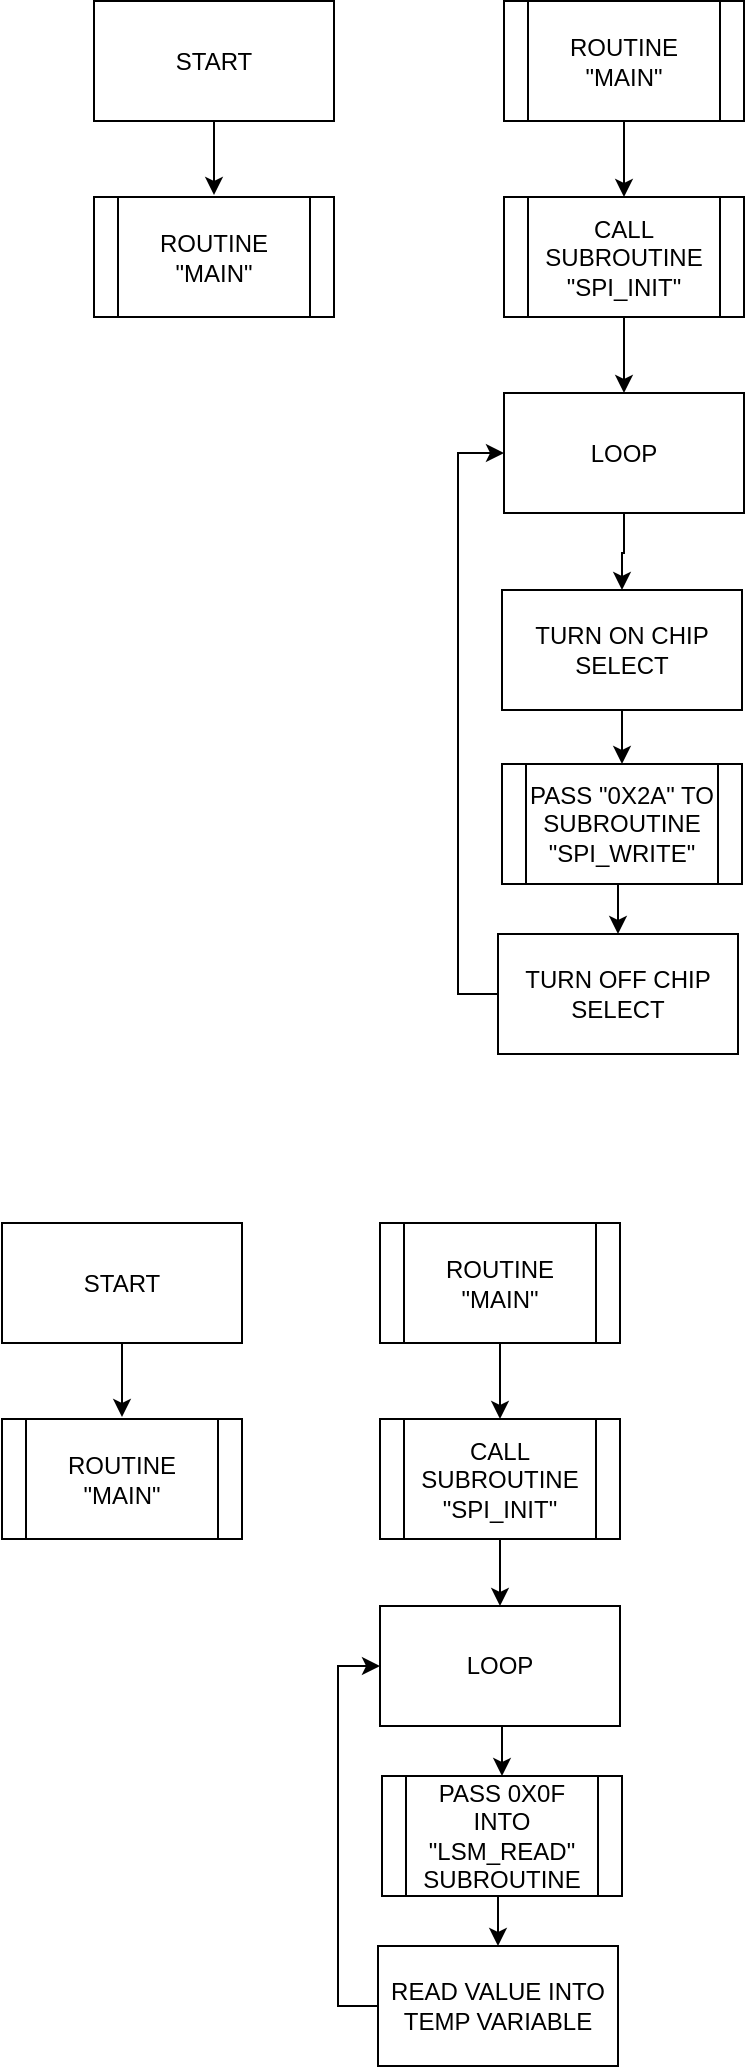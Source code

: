 <mxfile version="21.6.2" type="device">
  <diagram name="Page-1" id="qsa8lmpZ-Dn-6WaB0Kn6">
    <mxGraphModel dx="1118" dy="636" grid="0" gridSize="10" guides="0" tooltips="1" connect="1" arrows="1" fold="1" page="0" pageScale="1" pageWidth="850" pageHeight="1100" math="0" shadow="0">
      <root>
        <mxCell id="0" />
        <mxCell id="1" parent="0" />
        <mxCell id="aVugkzaTR4xHI4REmSyq-4" style="edgeStyle=orthogonalEdgeStyle;rounded=0;orthogonalLoop=1;jettySize=auto;html=1;exitX=0.5;exitY=1;exitDx=0;exitDy=0;entryX=0.5;entryY=0;entryDx=0;entryDy=0;" parent="1" source="aVugkzaTR4xHI4REmSyq-2" edge="1">
          <mxGeometry relative="1" as="geometry">
            <mxPoint x="550" y="236.5" as="targetPoint" />
          </mxGeometry>
        </mxCell>
        <mxCell id="aVugkzaTR4xHI4REmSyq-2" value="START" style="rounded=0;whiteSpace=wrap;html=1;" parent="1" vertex="1">
          <mxGeometry x="490" y="139.5" width="120" height="60" as="geometry" />
        </mxCell>
        <mxCell id="aVugkzaTR4xHI4REmSyq-5" value="ROUTINE &quot;MAIN&quot;" style="shape=process;whiteSpace=wrap;html=1;backgroundOutline=1;" parent="1" vertex="1">
          <mxGeometry x="490" y="237.5" width="120" height="60" as="geometry" />
        </mxCell>
        <mxCell id="aVugkzaTR4xHI4REmSyq-9" style="edgeStyle=orthogonalEdgeStyle;rounded=0;orthogonalLoop=1;jettySize=auto;html=1;exitX=0.5;exitY=1;exitDx=0;exitDy=0;entryX=0.5;entryY=0;entryDx=0;entryDy=0;" parent="1" source="aVugkzaTR4xHI4REmSyq-7" edge="1">
          <mxGeometry relative="1" as="geometry">
            <mxPoint x="755" y="237.5" as="targetPoint" />
          </mxGeometry>
        </mxCell>
        <mxCell id="aVugkzaTR4xHI4REmSyq-7" value="ROUTINE &quot;MAIN&quot;" style="shape=process;whiteSpace=wrap;html=1;backgroundOutline=1;" parent="1" vertex="1">
          <mxGeometry x="695" y="139.5" width="120" height="60" as="geometry" />
        </mxCell>
        <mxCell id="aVugkzaTR4xHI4REmSyq-12" style="edgeStyle=orthogonalEdgeStyle;rounded=0;orthogonalLoop=1;jettySize=auto;html=1;exitX=0.5;exitY=1;exitDx=0;exitDy=0;entryX=0.5;entryY=0;entryDx=0;entryDy=0;" parent="1" source="aVugkzaTR4xHI4REmSyq-10" target="aVugkzaTR4xHI4REmSyq-11" edge="1">
          <mxGeometry relative="1" as="geometry" />
        </mxCell>
        <mxCell id="aVugkzaTR4xHI4REmSyq-10" value="CALL SUBROUTINE &quot;SPI_INIT&quot;" style="shape=process;whiteSpace=wrap;html=1;backgroundOutline=1;" parent="1" vertex="1">
          <mxGeometry x="695" y="237.5" width="120" height="60" as="geometry" />
        </mxCell>
        <mxCell id="aVugkzaTR4xHI4REmSyq-43" value="" style="edgeStyle=orthogonalEdgeStyle;rounded=0;orthogonalLoop=1;jettySize=auto;html=1;" parent="1" source="aVugkzaTR4xHI4REmSyq-11" target="aVugkzaTR4xHI4REmSyq-42" edge="1">
          <mxGeometry relative="1" as="geometry" />
        </mxCell>
        <mxCell id="aVugkzaTR4xHI4REmSyq-11" value="LOOP" style="rounded=0;whiteSpace=wrap;html=1;" parent="1" vertex="1">
          <mxGeometry x="695" y="335.5" width="120" height="60" as="geometry" />
        </mxCell>
        <mxCell id="aVugkzaTR4xHI4REmSyq-48" style="edgeStyle=orthogonalEdgeStyle;rounded=0;orthogonalLoop=1;jettySize=auto;html=1;exitX=0.5;exitY=1;exitDx=0;exitDy=0;entryX=0.5;entryY=0;entryDx=0;entryDy=0;" parent="1" source="aVugkzaTR4xHI4REmSyq-13" target="aVugkzaTR4xHI4REmSyq-44" edge="1">
          <mxGeometry relative="1" as="geometry" />
        </mxCell>
        <mxCell id="aVugkzaTR4xHI4REmSyq-13" value="PASS &quot;0X2A&quot; TO SUBROUTINE &quot;SPI_WRITE&quot;" style="shape=process;whiteSpace=wrap;html=1;backgroundOutline=1;" parent="1" vertex="1">
          <mxGeometry x="694" y="521" width="120" height="60" as="geometry" />
        </mxCell>
        <mxCell id="aVugkzaTR4xHI4REmSyq-47" style="edgeStyle=orthogonalEdgeStyle;rounded=0;orthogonalLoop=1;jettySize=auto;html=1;exitX=0.5;exitY=1;exitDx=0;exitDy=0;entryX=0.5;entryY=0;entryDx=0;entryDy=0;" parent="1" source="aVugkzaTR4xHI4REmSyq-42" target="aVugkzaTR4xHI4REmSyq-13" edge="1">
          <mxGeometry relative="1" as="geometry" />
        </mxCell>
        <mxCell id="aVugkzaTR4xHI4REmSyq-42" value="TURN ON CHIP SELECT" style="rounded=0;whiteSpace=wrap;html=1;" parent="1" vertex="1">
          <mxGeometry x="694" y="434" width="120" height="60" as="geometry" />
        </mxCell>
        <mxCell id="aVugkzaTR4xHI4REmSyq-49" style="edgeStyle=orthogonalEdgeStyle;rounded=0;orthogonalLoop=1;jettySize=auto;html=1;exitX=0;exitY=0.5;exitDx=0;exitDy=0;entryX=0;entryY=0.5;entryDx=0;entryDy=0;" parent="1" source="aVugkzaTR4xHI4REmSyq-44" target="aVugkzaTR4xHI4REmSyq-11" edge="1">
          <mxGeometry relative="1" as="geometry" />
        </mxCell>
        <mxCell id="aVugkzaTR4xHI4REmSyq-44" value="TURN OFF CHIP SELECT" style="rounded=0;whiteSpace=wrap;html=1;" parent="1" vertex="1">
          <mxGeometry x="692" y="606" width="120" height="60" as="geometry" />
        </mxCell>
        <mxCell id="aVugkzaTR4xHI4REmSyq-53" style="edgeStyle=orthogonalEdgeStyle;rounded=0;orthogonalLoop=1;jettySize=auto;html=1;exitX=0.5;exitY=1;exitDx=0;exitDy=0;entryX=0.5;entryY=0;entryDx=0;entryDy=0;" parent="1" source="aVugkzaTR4xHI4REmSyq-54" edge="1">
          <mxGeometry relative="1" as="geometry">
            <mxPoint x="504" y="847.5" as="targetPoint" />
          </mxGeometry>
        </mxCell>
        <mxCell id="aVugkzaTR4xHI4REmSyq-54" value="START" style="rounded=0;whiteSpace=wrap;html=1;" parent="1" vertex="1">
          <mxGeometry x="444" y="750.5" width="120" height="60" as="geometry" />
        </mxCell>
        <mxCell id="aVugkzaTR4xHI4REmSyq-55" value="ROUTINE &quot;MAIN&quot;" style="shape=process;whiteSpace=wrap;html=1;backgroundOutline=1;" parent="1" vertex="1">
          <mxGeometry x="444" y="848.5" width="120" height="60" as="geometry" />
        </mxCell>
        <mxCell id="aVugkzaTR4xHI4REmSyq-56" style="edgeStyle=orthogonalEdgeStyle;rounded=0;orthogonalLoop=1;jettySize=auto;html=1;exitX=0.5;exitY=1;exitDx=0;exitDy=0;entryX=0.5;entryY=0;entryDx=0;entryDy=0;" parent="1" source="aVugkzaTR4xHI4REmSyq-57" edge="1">
          <mxGeometry relative="1" as="geometry">
            <mxPoint x="693" y="848.5" as="targetPoint" />
          </mxGeometry>
        </mxCell>
        <mxCell id="aVugkzaTR4xHI4REmSyq-57" value="ROUTINE &quot;MAIN&quot;" style="shape=process;whiteSpace=wrap;html=1;backgroundOutline=1;" parent="1" vertex="1">
          <mxGeometry x="633" y="750.5" width="120" height="60" as="geometry" />
        </mxCell>
        <mxCell id="aVugkzaTR4xHI4REmSyq-113" value="" style="edgeStyle=orthogonalEdgeStyle;rounded=0;orthogonalLoop=1;jettySize=auto;html=1;" parent="1" source="aVugkzaTR4xHI4REmSyq-59" target="aVugkzaTR4xHI4REmSyq-112" edge="1">
          <mxGeometry relative="1" as="geometry" />
        </mxCell>
        <mxCell id="aVugkzaTR4xHI4REmSyq-59" value="CALL SUBROUTINE &quot;SPI_INIT&quot;" style="shape=process;whiteSpace=wrap;html=1;backgroundOutline=1;" parent="1" vertex="1">
          <mxGeometry x="633" y="848.5" width="120" height="60" as="geometry" />
        </mxCell>
        <mxCell id="aVugkzaTR4xHI4REmSyq-118" style="edgeStyle=orthogonalEdgeStyle;rounded=0;orthogonalLoop=1;jettySize=auto;html=1;exitX=0.5;exitY=1;exitDx=0;exitDy=0;entryX=0.5;entryY=0;entryDx=0;entryDy=0;" parent="1" source="aVugkzaTR4xHI4REmSyq-112" target="aVugkzaTR4xHI4REmSyq-115" edge="1">
          <mxGeometry relative="1" as="geometry" />
        </mxCell>
        <mxCell id="aVugkzaTR4xHI4REmSyq-112" value="LOOP" style="whiteSpace=wrap;html=1;" parent="1" vertex="1">
          <mxGeometry x="633" y="942" width="120" height="60" as="geometry" />
        </mxCell>
        <mxCell id="aVugkzaTR4xHI4REmSyq-114" style="edgeStyle=orthogonalEdgeStyle;rounded=0;orthogonalLoop=1;jettySize=auto;html=1;exitX=0.5;exitY=1;exitDx=0;exitDy=0;entryX=0.5;entryY=0;entryDx=0;entryDy=0;" parent="1" source="aVugkzaTR4xHI4REmSyq-115" target="aVugkzaTR4xHI4REmSyq-117" edge="1">
          <mxGeometry relative="1" as="geometry" />
        </mxCell>
        <mxCell id="aVugkzaTR4xHI4REmSyq-115" value="PASS 0X0F INTO &quot;LSM_READ&quot; SUBROUTINE" style="shape=process;whiteSpace=wrap;html=1;backgroundOutline=1;" parent="1" vertex="1">
          <mxGeometry x="634" y="1027" width="120" height="60" as="geometry" />
        </mxCell>
        <mxCell id="aVugkzaTR4xHI4REmSyq-119" style="edgeStyle=orthogonalEdgeStyle;rounded=0;orthogonalLoop=1;jettySize=auto;html=1;exitX=0;exitY=0.5;exitDx=0;exitDy=0;entryX=0;entryY=0.5;entryDx=0;entryDy=0;" parent="1" source="aVugkzaTR4xHI4REmSyq-117" target="aVugkzaTR4xHI4REmSyq-112" edge="1">
          <mxGeometry relative="1" as="geometry" />
        </mxCell>
        <mxCell id="aVugkzaTR4xHI4REmSyq-117" value="READ VALUE INTO TEMP VARIABLE" style="rounded=0;whiteSpace=wrap;html=1;" parent="1" vertex="1">
          <mxGeometry x="632" y="1112" width="120" height="60" as="geometry" />
        </mxCell>
      </root>
    </mxGraphModel>
  </diagram>
</mxfile>
